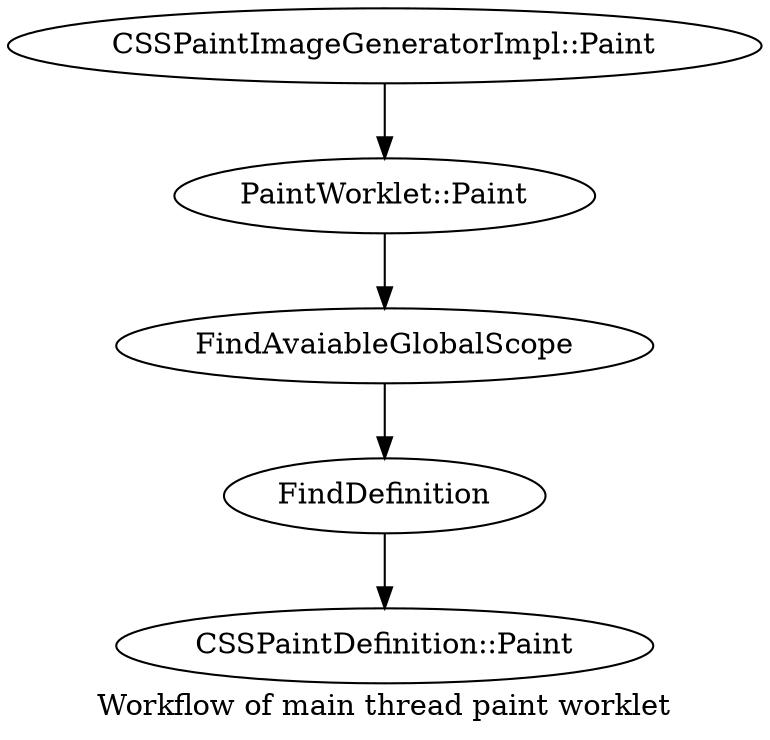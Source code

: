 // dot -Tpng third_party/blink/renderer/modules/csspaint/images/PaintWorklet_Paint.png.dot > third_party/blink/renderer/modules/csspaint/images/PaintWorklet_Paint.png
// When making modifications run the above command to regenerate the diagram

digraph {
  label = "Workflow of main thread paint worklet";
  "CSSPaintImageGeneratorImpl\::Paint" -> "PaintWorklet\::Paint" -> FindAvaiableGlobalScope -> FindDefinition -> "CSSPaintDefinition\::Paint";
}